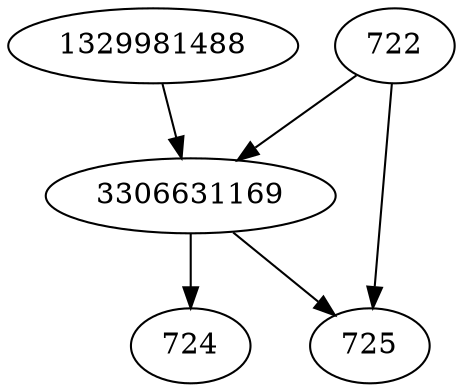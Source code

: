 strict digraph  {
3306631169;
1329981488;
722;
724;
725;
3306631169 -> 724;
3306631169 -> 725;
1329981488 -> 3306631169;
722 -> 725;
722 -> 3306631169;
}
